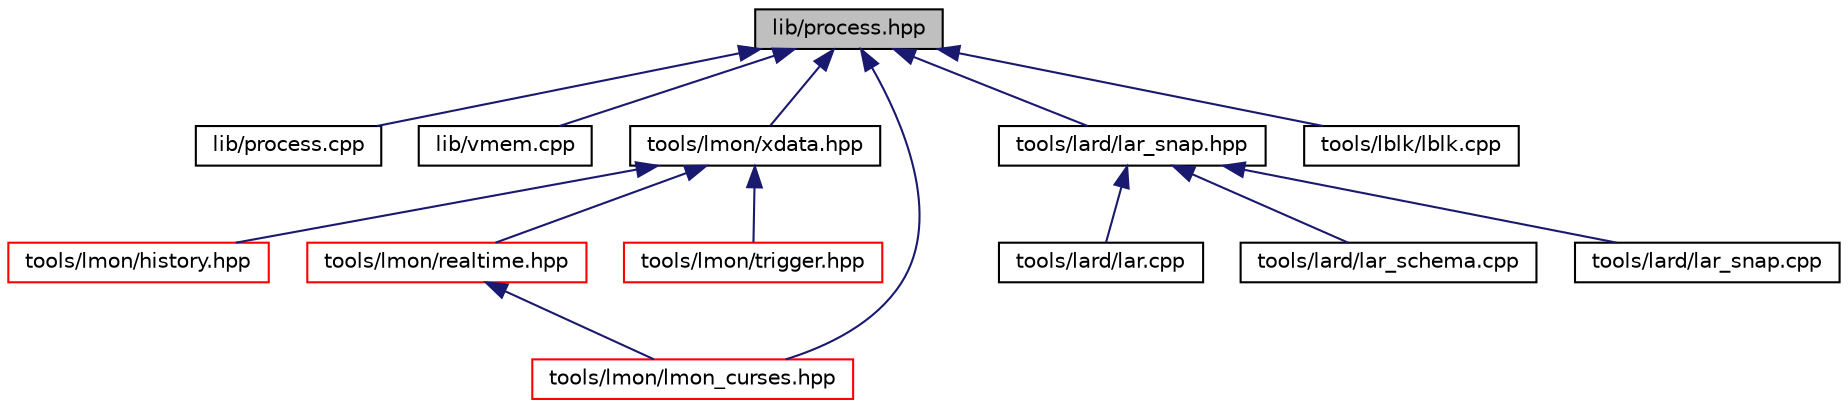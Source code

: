 digraph "lib/process.hpp"
{
 // LATEX_PDF_SIZE
  bgcolor="transparent";
  edge [fontname="Helvetica",fontsize="10",labelfontname="Helvetica",labelfontsize="10"];
  node [fontname="Helvetica",fontsize="10",shape=record];
  Node1 [label="lib/process.hpp",height=0.2,width=0.4,color="black", fillcolor="grey75", style="filled", fontcolor="black",tooltip=" "];
  Node1 -> Node2 [dir="back",color="midnightblue",fontsize="10",style="solid",fontname="Helvetica"];
  Node2 [label="lib/process.cpp",height=0.2,width=0.4,color="black",URL="$process_8cpp.html",tooltip=" "];
  Node1 -> Node3 [dir="back",color="midnightblue",fontsize="10",style="solid",fontname="Helvetica"];
  Node3 [label="lib/vmem.cpp",height=0.2,width=0.4,color="black",URL="$vmem_8cpp.html",tooltip=" "];
  Node1 -> Node4 [dir="back",color="midnightblue",fontsize="10",style="solid",fontname="Helvetica"];
  Node4 [label="tools/lmon/xdata.hpp",height=0.2,width=0.4,color="black",URL="$xdata_8hpp.html",tooltip=" "];
  Node4 -> Node5 [dir="back",color="midnightblue",fontsize="10",style="solid",fontname="Helvetica"];
  Node5 [label="tools/lmon/history.hpp",height=0.2,width=0.4,color="red",URL="$history_8hpp.html",tooltip=" "];
  Node4 -> Node8 [dir="back",color="midnightblue",fontsize="10",style="solid",fontname="Helvetica"];
  Node8 [label="tools/lmon/realtime.hpp",height=0.2,width=0.4,color="red",URL="$realtime_8hpp.html",tooltip=" "];
  Node8 -> Node9 [dir="back",color="midnightblue",fontsize="10",style="solid",fontname="Helvetica"];
  Node9 [label="tools/lmon/lmon_curses.hpp",height=0.2,width=0.4,color="red",URL="$lmon__curses_8hpp.html",tooltip=" "];
  Node4 -> Node12 [dir="back",color="midnightblue",fontsize="10",style="solid",fontname="Helvetica"];
  Node12 [label="tools/lmon/trigger.hpp",height=0.2,width=0.4,color="red",URL="$trigger_8hpp.html",tooltip=" "];
  Node1 -> Node9 [dir="back",color="midnightblue",fontsize="10",style="solid",fontname="Helvetica"];
  Node1 -> Node14 [dir="back",color="midnightblue",fontsize="10",style="solid",fontname="Helvetica"];
  Node14 [label="tools/lard/lar_snap.hpp",height=0.2,width=0.4,color="black",URL="$lar__snap_8hpp.html",tooltip=" "];
  Node14 -> Node15 [dir="back",color="midnightblue",fontsize="10",style="solid",fontname="Helvetica"];
  Node15 [label="tools/lard/lar.cpp",height=0.2,width=0.4,color="black",URL="$lar_8cpp.html",tooltip=" "];
  Node14 -> Node16 [dir="back",color="midnightblue",fontsize="10",style="solid",fontname="Helvetica"];
  Node16 [label="tools/lard/lar_schema.cpp",height=0.2,width=0.4,color="black",URL="$lar__schema_8cpp.html",tooltip=" "];
  Node14 -> Node17 [dir="back",color="midnightblue",fontsize="10",style="solid",fontname="Helvetica"];
  Node17 [label="tools/lard/lar_snap.cpp",height=0.2,width=0.4,color="black",URL="$lar__snap_8cpp.html",tooltip=" "];
  Node1 -> Node18 [dir="back",color="midnightblue",fontsize="10",style="solid",fontname="Helvetica"];
  Node18 [label="tools/lblk/lblk.cpp",height=0.2,width=0.4,color="black",URL="$lblk_8cpp.html",tooltip=" "];
}

